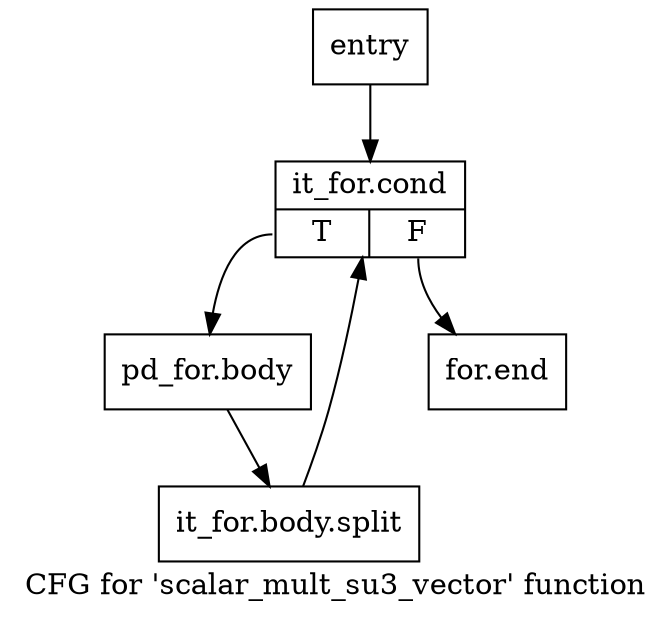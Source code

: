 digraph "CFG for 'scalar_mult_su3_vector' function" {
	label="CFG for 'scalar_mult_su3_vector' function";

	Node0x1889460 [shape=record,label="{entry}"];
	Node0x1889460 -> Node0x18894b0;
	Node0x18894b0 [shape=record,label="{it_for.cond|{<s0>T|<s1>F}}"];
	Node0x18894b0:s0 -> Node0x1889500;
	Node0x18894b0:s1 -> Node0x1889550;
	Node0x1889500 [shape=record,label="{pd_for.body}"];
	Node0x1889500 -> Node0x1b9c980;
	Node0x1b9c980 [shape=record,label="{it_for.body.split}"];
	Node0x1b9c980 -> Node0x18894b0;
	Node0x1889550 [shape=record,label="{for.end}"];
}
